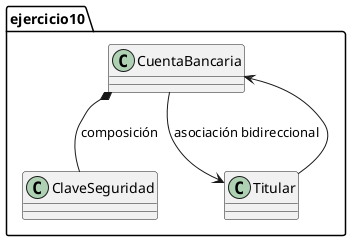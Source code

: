 @startuml
package ejercicio10 {
 class CuentaBancaria
 class ClaveSeguridad
 class Titular
 CuentaBancaria *-- ClaveSeguridad : composición
 CuentaBancaria --> Titular : asociación bidireccional
 Titular --> CuentaBancaria
}
@enduml
